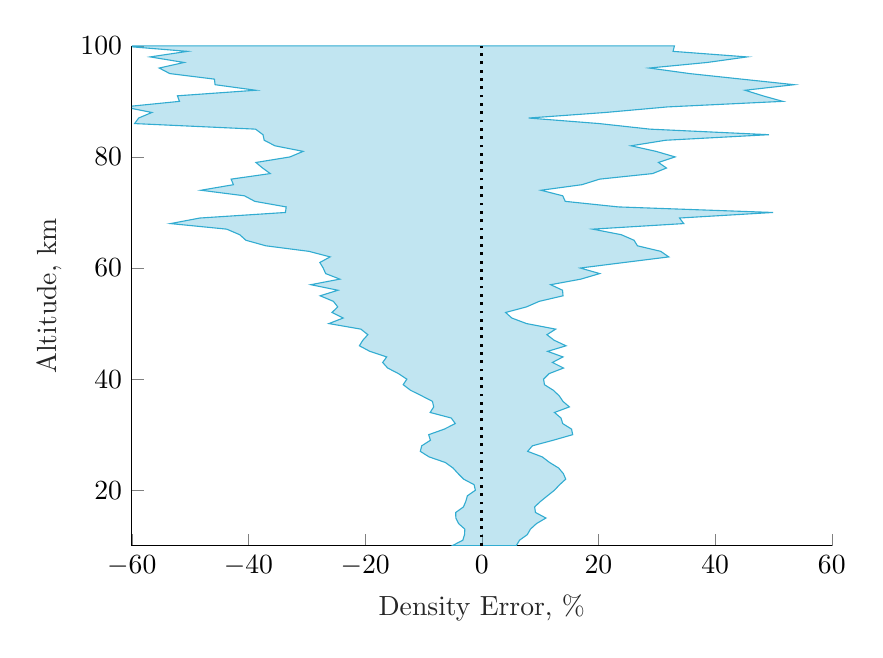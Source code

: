 % This file was created by matlab2tikz.
%
%The latest updates can be retrieved from
%  http://www.mathworks.com/matlabcentral/fileexchange/22022-matlab2tikz-matlab2tikz
%where you can also make suggestions and rate matlab2tikz.
%
% \definecolor{mycolor1}{rgb}{0.0,0.447,0.741}%
\definecolor{mycolor1}{rgb}{0.196,0.675,0.82}%
%
\begin{tikzpicture}

\begin{axis}[%
width=3.5in,
height=2.5in,
at={(1.011in,0.642in)},
scale only axis,
xmin=-60,
xmax=60,
xlabel style={font=\color{white!15!black}},
xlabel={Density Error, \%},
ymin=10,
ymax=100,
ylabel style={font=\color{white!15!black}},
ylabel={Altitude, km},
axis background/.style={fill=white},
axis x line*=bottom,
axis y line*=left,
legend style={legend cell align=left, align=left, draw=white!15!black}
]
% \addplot[area legend, draw=mycolor2, fill=mycolor2, fill opacity=0.3, forget plot]
\addplot[area legend, draw=mycolor1, fill=mycolor1, fill opacity=0.3, forget plot]
table[row sep=crcr] {%
x	y\\
-5.1	10\\
-3.257	11\\
-2.959	12\\
-2.904	13\\
-3.975	14\\
-4.449	15\\
-4.466	16\\
-3.141	17\\
-2.738	18\\
-2.47	19\\
-1.096	20\\
-1.317	21\\
-3.114	22\\
-4.058	23\\
-4.924	24\\
-6.262	25\\
-9.033	26\\
-10.537	27\\
-10.293	28\\
-8.802	29\\
-9.105	30\\
-6.434	31\\
-4.543	32\\
-5.235	33\\
-8.849	34\\
-8.243	35\\
-8.458	36\\
-10.308	37\\
-12.223	38\\
-13.469	39\\
-12.849	40\\
-14.295	41\\
-16.136	42\\
-16.992	43\\
-16.299	44\\
-19.184	45\\
-20.98	46\\
-20.394	47\\
-19.528	48\\
-20.727	49\\
-26.208	50\\
-23.766	51\\
-25.68	52\\
-24.693	53\\
-25.432	54\\
-27.709	55\\
-24.655	56\\
-29.312	57\\
-24.334	58\\
-26.765	59\\
-27.189	60\\
-27.76	61\\
-26.002	62\\
-29.618	63\\
-37.018	64\\
-40.441	65\\
-41.502	66\\
-43.737	67\\
-53.355	68\\
-48.323	69\\
-33.654	70\\
-33.532	71\\
-38.901	72\\
-40.692	73\\
-48.146	74\\
-42.575	75\\
-42.971	76\\
-36.263	77\\
-37.577	78\\
-38.714	79\\
-32.864	80\\
-30.631	81\\
-35.455	82\\
-37.297	83\\
-37.505	84\\
-38.779	85\\
-59.514	86\\
-58.823	87\\
-56.555	88\\
-61.33	89\\
-51.823	90\\
-52.18	91\\
-38.748	92\\
-45.725	93\\
-45.828	94\\
-53.494	95\\
-55.295	96\\
-51.037	97\\
-56.853	98\\
-50.454	99\\
-62.137	100\\
33.026	100\\
32.789	99\\
45.483	98\\
38.633	97\\
28.717	96\\
35.633	95\\
44.57	94\\
53.556	93\\
45.139	92\\
48.18	91\\
51.595	90\\
31.836	89\\
21.196	88\\
8.028	87\\
20.148	86\\
28.825	85\\
49.232	84\\
31.518	83\\
25.589	82\\
29.873	81\\
33.133	80\\
30.294	79\\
31.664	78\\
29.279	77\\
20.205	76\\
17.163	75\\
10.147	74\\
13.879	73\\
14.311	72\\
23.408	71\\
49.926	70\\
33.9	69\\
34.623	68\\
19.012	67\\
23.912	66\\
26.104	65\\
26.686	64\\
30.691	63\\
32.055	62\\
24.426	61\\
16.895	60\\
20.209	59\\
16.987	58\\
11.808	57\\
13.849	56\\
13.927	55\\
9.84	54\\
7.661	53\\
4.082	52\\
5.15	51\\
7.679	50\\
12.666	49\\
11.168	48\\
12.401	47\\
14.446	46\\
11.285	45\\
13.916	44\\
12.113	43\\
14.018	42\\
11.553	41\\
10.593	40\\
10.745	39\\
12.259	38\\
13.27	37\\
13.913	36\\
15.018	35\\
12.463	34\\
13.581	33\\
13.876	32\\
15.393	31\\
15.582	30\\
12.246	29\\
8.679	28\\
7.865	27\\
10.374	26\\
11.623	25\\
13.171	24\\
13.984	23\\
14.392	22\\
13.349	21\\
12.457	20\\
11.254	19\\
10.083	18\\
9.06	17\\
9.207	16\\
10.994	15\\
9.382	14\\
8.341	13\\
7.796	12\\
6.464	11\\
5.905	10\\
}--cycle;
\addplot [color=black, dotted, line width=1.0pt, forget plot]
  table[row sep=crcr]{%
0	10\\
0	100\\
};


\end{axis}
\end{tikzpicture}%